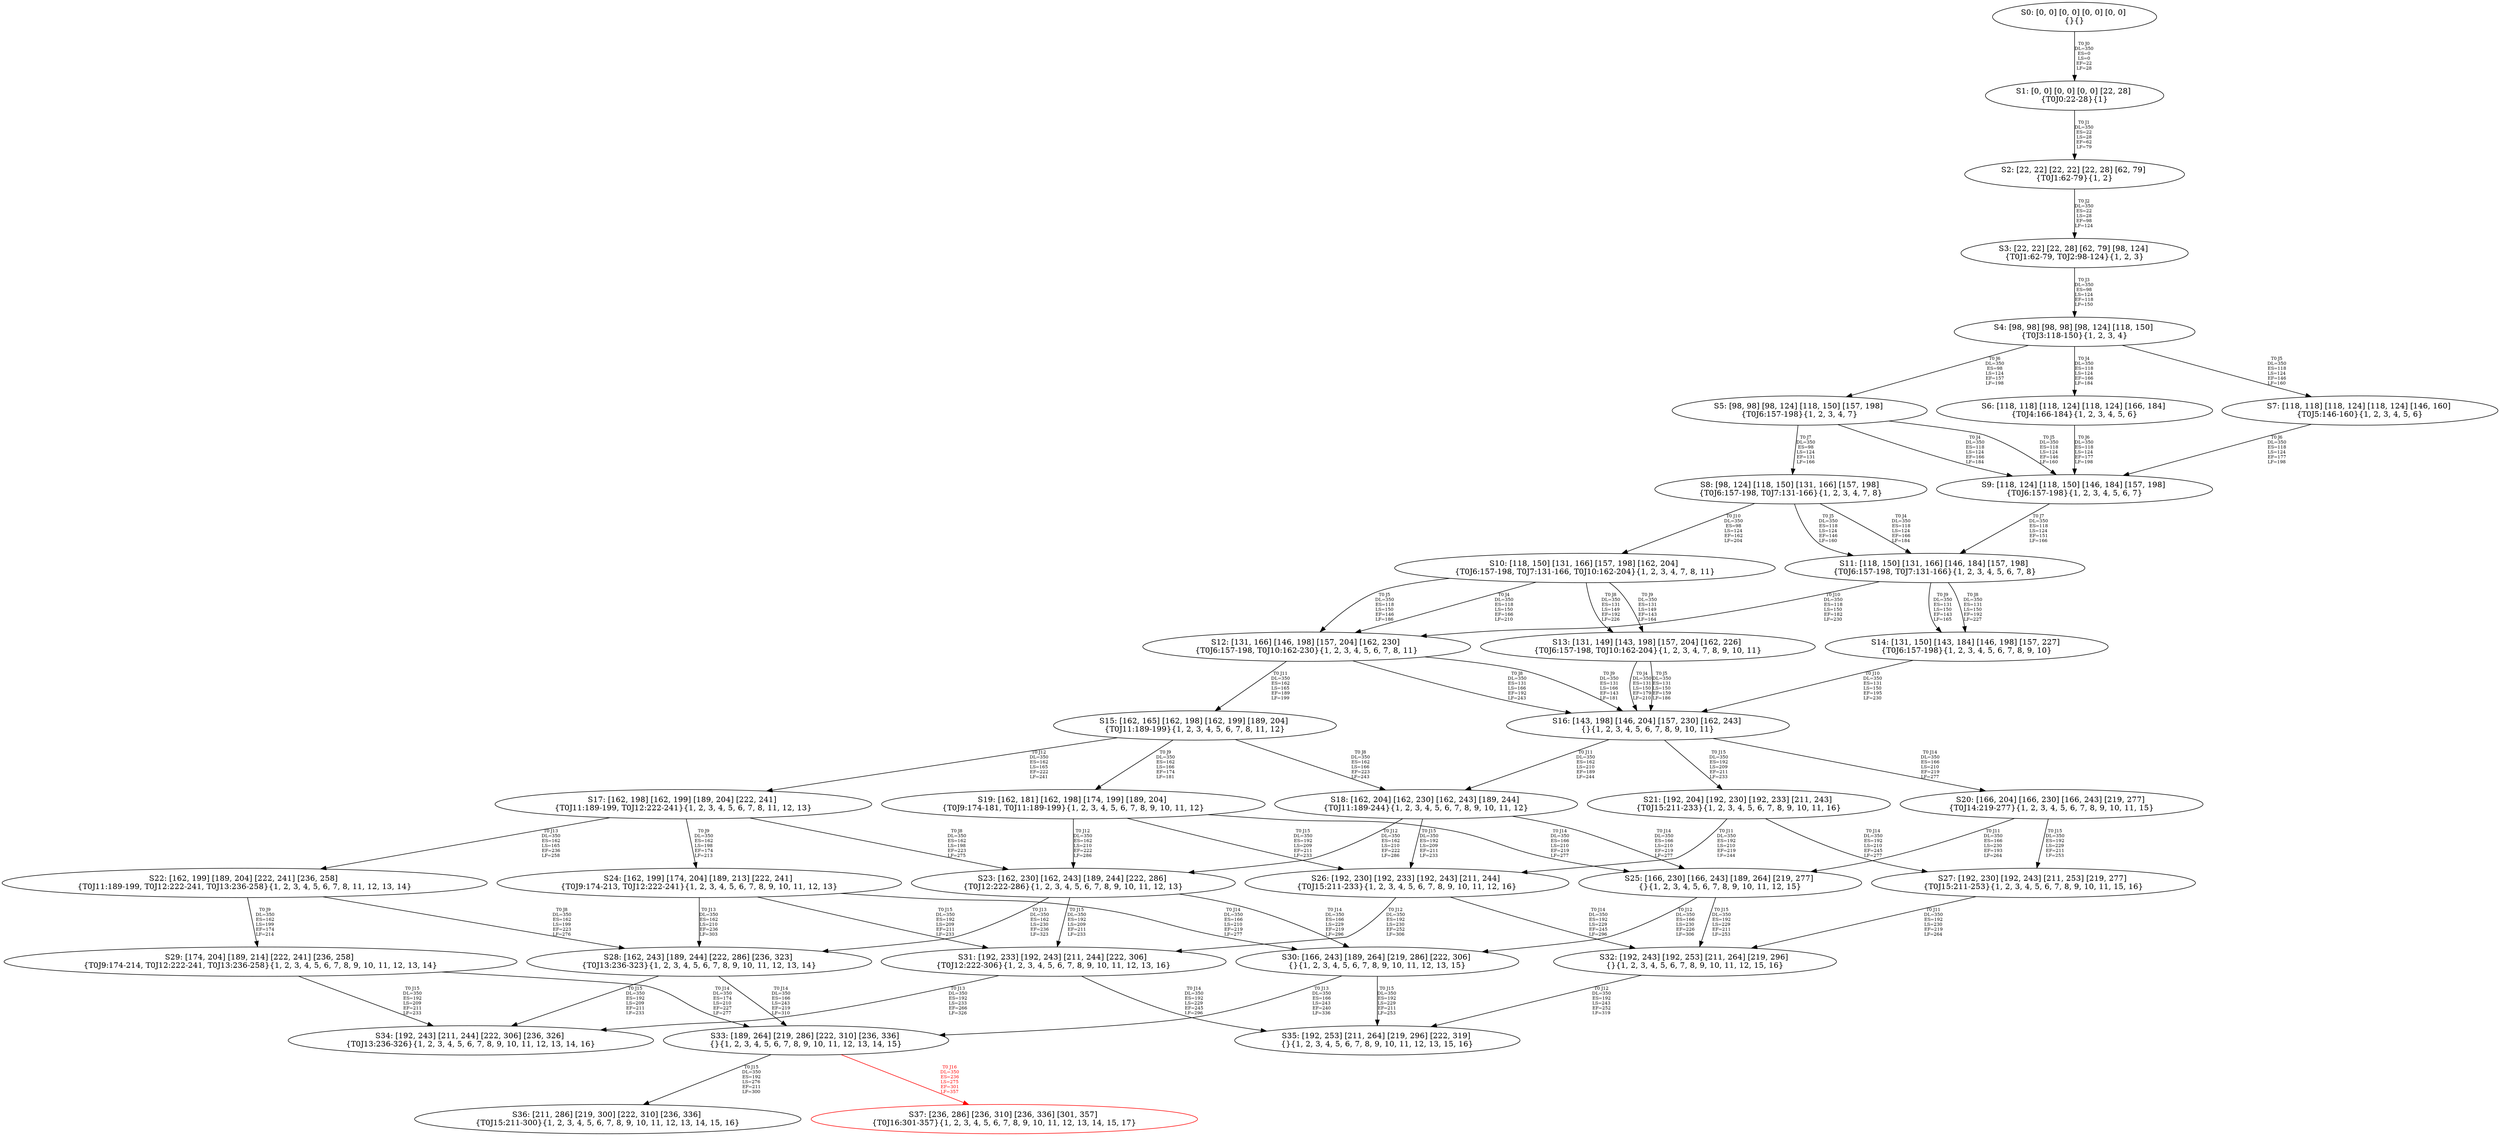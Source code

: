 digraph {
	S0[label="S0: [0, 0] [0, 0] [0, 0] [0, 0] \n{}{}"];
	S1[label="S1: [0, 0] [0, 0] [0, 0] [22, 28] \n{T0J0:22-28}{1}"];
	S2[label="S2: [22, 22] [22, 22] [22, 28] [62, 79] \n{T0J1:62-79}{1, 2}"];
	S3[label="S3: [22, 22] [22, 28] [62, 79] [98, 124] \n{T0J1:62-79, T0J2:98-124}{1, 2, 3}"];
	S4[label="S4: [98, 98] [98, 98] [98, 124] [118, 150] \n{T0J3:118-150}{1, 2, 3, 4}"];
	S5[label="S5: [98, 98] [98, 124] [118, 150] [157, 198] \n{T0J6:157-198}{1, 2, 3, 4, 7}"];
	S6[label="S6: [118, 118] [118, 124] [118, 124] [166, 184] \n{T0J4:166-184}{1, 2, 3, 4, 5, 6}"];
	S7[label="S7: [118, 118] [118, 124] [118, 124] [146, 160] \n{T0J5:146-160}{1, 2, 3, 4, 5, 6}"];
	S8[label="S8: [98, 124] [118, 150] [131, 166] [157, 198] \n{T0J6:157-198, T0J7:131-166}{1, 2, 3, 4, 7, 8}"];
	S9[label="S9: [118, 124] [118, 150] [146, 184] [157, 198] \n{T0J6:157-198}{1, 2, 3, 4, 5, 6, 7}"];
	S10[label="S10: [118, 150] [131, 166] [157, 198] [162, 204] \n{T0J6:157-198, T0J7:131-166, T0J10:162-204}{1, 2, 3, 4, 7, 8, 11}"];
	S11[label="S11: [118, 150] [131, 166] [146, 184] [157, 198] \n{T0J6:157-198, T0J7:131-166}{1, 2, 3, 4, 5, 6, 7, 8}"];
	S12[label="S12: [131, 166] [146, 198] [157, 204] [162, 230] \n{T0J6:157-198, T0J10:162-230}{1, 2, 3, 4, 5, 6, 7, 8, 11}"];
	S13[label="S13: [131, 149] [143, 198] [157, 204] [162, 226] \n{T0J6:157-198, T0J10:162-204}{1, 2, 3, 4, 7, 8, 9, 10, 11}"];
	S14[label="S14: [131, 150] [143, 184] [146, 198] [157, 227] \n{T0J6:157-198}{1, 2, 3, 4, 5, 6, 7, 8, 9, 10}"];
	S15[label="S15: [162, 165] [162, 198] [162, 199] [189, 204] \n{T0J11:189-199}{1, 2, 3, 4, 5, 6, 7, 8, 11, 12}"];
	S16[label="S16: [143, 198] [146, 204] [157, 230] [162, 243] \n{}{1, 2, 3, 4, 5, 6, 7, 8, 9, 10, 11}"];
	S17[label="S17: [162, 198] [162, 199] [189, 204] [222, 241] \n{T0J11:189-199, T0J12:222-241}{1, 2, 3, 4, 5, 6, 7, 8, 11, 12, 13}"];
	S18[label="S18: [162, 204] [162, 230] [162, 243] [189, 244] \n{T0J11:189-244}{1, 2, 3, 4, 5, 6, 7, 8, 9, 10, 11, 12}"];
	S19[label="S19: [162, 181] [162, 198] [174, 199] [189, 204] \n{T0J9:174-181, T0J11:189-199}{1, 2, 3, 4, 5, 6, 7, 8, 9, 10, 11, 12}"];
	S20[label="S20: [166, 204] [166, 230] [166, 243] [219, 277] \n{T0J14:219-277}{1, 2, 3, 4, 5, 6, 7, 8, 9, 10, 11, 15}"];
	S21[label="S21: [192, 204] [192, 230] [192, 233] [211, 243] \n{T0J15:211-233}{1, 2, 3, 4, 5, 6, 7, 8, 9, 10, 11, 16}"];
	S22[label="S22: [162, 199] [189, 204] [222, 241] [236, 258] \n{T0J11:189-199, T0J12:222-241, T0J13:236-258}{1, 2, 3, 4, 5, 6, 7, 8, 11, 12, 13, 14}"];
	S23[label="S23: [162, 230] [162, 243] [189, 244] [222, 286] \n{T0J12:222-286}{1, 2, 3, 4, 5, 6, 7, 8, 9, 10, 11, 12, 13}"];
	S24[label="S24: [162, 199] [174, 204] [189, 213] [222, 241] \n{T0J9:174-213, T0J12:222-241}{1, 2, 3, 4, 5, 6, 7, 8, 9, 10, 11, 12, 13}"];
	S25[label="S25: [166, 230] [166, 243] [189, 264] [219, 277] \n{}{1, 2, 3, 4, 5, 6, 7, 8, 9, 10, 11, 12, 15}"];
	S26[label="S26: [192, 230] [192, 233] [192, 243] [211, 244] \n{T0J15:211-233}{1, 2, 3, 4, 5, 6, 7, 8, 9, 10, 11, 12, 16}"];
	S27[label="S27: [192, 230] [192, 243] [211, 253] [219, 277] \n{T0J15:211-253}{1, 2, 3, 4, 5, 6, 7, 8, 9, 10, 11, 15, 16}"];
	S28[label="S28: [162, 243] [189, 244] [222, 286] [236, 323] \n{T0J13:236-323}{1, 2, 3, 4, 5, 6, 7, 8, 9, 10, 11, 12, 13, 14}"];
	S29[label="S29: [174, 204] [189, 214] [222, 241] [236, 258] \n{T0J9:174-214, T0J12:222-241, T0J13:236-258}{1, 2, 3, 4, 5, 6, 7, 8, 9, 10, 11, 12, 13, 14}"];
	S30[label="S30: [166, 243] [189, 264] [219, 286] [222, 306] \n{}{1, 2, 3, 4, 5, 6, 7, 8, 9, 10, 11, 12, 13, 15}"];
	S31[label="S31: [192, 233] [192, 243] [211, 244] [222, 306] \n{T0J12:222-306}{1, 2, 3, 4, 5, 6, 7, 8, 9, 10, 11, 12, 13, 16}"];
	S32[label="S32: [192, 243] [192, 253] [211, 264] [219, 296] \n{}{1, 2, 3, 4, 5, 6, 7, 8, 9, 10, 11, 12, 15, 16}"];
	S33[label="S33: [189, 264] [219, 286] [222, 310] [236, 336] \n{}{1, 2, 3, 4, 5, 6, 7, 8, 9, 10, 11, 12, 13, 14, 15}"];
	S34[label="S34: [192, 243] [211, 244] [222, 306] [236, 326] \n{T0J13:236-326}{1, 2, 3, 4, 5, 6, 7, 8, 9, 10, 11, 12, 13, 14, 16}"];
	S35[label="S35: [192, 253] [211, 264] [219, 296] [222, 319] \n{}{1, 2, 3, 4, 5, 6, 7, 8, 9, 10, 11, 12, 13, 15, 16}"];
	S36[label="S36: [211, 286] [219, 300] [222, 310] [236, 336] \n{T0J15:211-300}{1, 2, 3, 4, 5, 6, 7, 8, 9, 10, 11, 12, 13, 14, 15, 16}"];
	S37[label="S37: [236, 286] [236, 310] [236, 336] [301, 357] \n{T0J16:301-357}{1, 2, 3, 4, 5, 6, 7, 8, 9, 10, 11, 12, 13, 14, 15, 17}"];
	S0 -> S1[label="T0 J0\nDL=350\nES=0\nLS=0\nEF=22\nLF=28",fontsize=8];
	S1 -> S2[label="T0 J1\nDL=350\nES=22\nLS=28\nEF=62\nLF=79",fontsize=8];
	S2 -> S3[label="T0 J2\nDL=350\nES=22\nLS=28\nEF=98\nLF=124",fontsize=8];
	S3 -> S4[label="T0 J3\nDL=350\nES=98\nLS=124\nEF=118\nLF=150",fontsize=8];
	S4 -> S6[label="T0 J4\nDL=350\nES=118\nLS=124\nEF=166\nLF=184",fontsize=8];
	S4 -> S7[label="T0 J5\nDL=350\nES=118\nLS=124\nEF=146\nLF=160",fontsize=8];
	S4 -> S5[label="T0 J6\nDL=350\nES=98\nLS=124\nEF=157\nLF=198",fontsize=8];
	S5 -> S9[label="T0 J4\nDL=350\nES=118\nLS=124\nEF=166\nLF=184",fontsize=8];
	S5 -> S9[label="T0 J5\nDL=350\nES=118\nLS=124\nEF=146\nLF=160",fontsize=8];
	S5 -> S8[label="T0 J7\nDL=350\nES=98\nLS=124\nEF=131\nLF=166",fontsize=8];
	S6 -> S9[label="T0 J6\nDL=350\nES=118\nLS=124\nEF=177\nLF=198",fontsize=8];
	S7 -> S9[label="T0 J6\nDL=350\nES=118\nLS=124\nEF=177\nLF=198",fontsize=8];
	S8 -> S11[label="T0 J4\nDL=350\nES=118\nLS=124\nEF=166\nLF=184",fontsize=8];
	S8 -> S11[label="T0 J5\nDL=350\nES=118\nLS=124\nEF=146\nLF=160",fontsize=8];
	S8 -> S10[label="T0 J10\nDL=350\nES=98\nLS=124\nEF=162\nLF=204",fontsize=8];
	S9 -> S11[label="T0 J7\nDL=350\nES=118\nLS=124\nEF=151\nLF=166",fontsize=8];
	S10 -> S12[label="T0 J4\nDL=350\nES=118\nLS=150\nEF=166\nLF=210",fontsize=8];
	S10 -> S12[label="T0 J5\nDL=350\nES=118\nLS=150\nEF=146\nLF=186",fontsize=8];
	S10 -> S13[label="T0 J8\nDL=350\nES=131\nLS=149\nEF=192\nLF=226",fontsize=8];
	S10 -> S13[label="T0 J9\nDL=350\nES=131\nLS=149\nEF=143\nLF=164",fontsize=8];
	S11 -> S14[label="T0 J8\nDL=350\nES=131\nLS=150\nEF=192\nLF=227",fontsize=8];
	S11 -> S14[label="T0 J9\nDL=350\nES=131\nLS=150\nEF=143\nLF=165",fontsize=8];
	S11 -> S12[label="T0 J10\nDL=350\nES=118\nLS=150\nEF=182\nLF=230",fontsize=8];
	S12 -> S16[label="T0 J8\nDL=350\nES=131\nLS=166\nEF=192\nLF=243",fontsize=8];
	S12 -> S16[label="T0 J9\nDL=350\nES=131\nLS=166\nEF=143\nLF=181",fontsize=8];
	S12 -> S15[label="T0 J11\nDL=350\nES=162\nLS=165\nEF=189\nLF=199",fontsize=8];
	S13 -> S16[label="T0 J4\nDL=350\nES=131\nLS=150\nEF=179\nLF=210",fontsize=8];
	S13 -> S16[label="T0 J5\nDL=350\nES=131\nLS=150\nEF=159\nLF=186",fontsize=8];
	S14 -> S16[label="T0 J10\nDL=350\nES=131\nLS=150\nEF=195\nLF=230",fontsize=8];
	S15 -> S18[label="T0 J8\nDL=350\nES=162\nLS=166\nEF=223\nLF=243",fontsize=8];
	S15 -> S19[label="T0 J9\nDL=350\nES=162\nLS=166\nEF=174\nLF=181",fontsize=8];
	S15 -> S17[label="T0 J12\nDL=350\nES=162\nLS=165\nEF=222\nLF=241",fontsize=8];
	S16 -> S18[label="T0 J11\nDL=350\nES=162\nLS=210\nEF=189\nLF=244",fontsize=8];
	S16 -> S20[label="T0 J14\nDL=350\nES=166\nLS=210\nEF=219\nLF=277",fontsize=8];
	S16 -> S21[label="T0 J15\nDL=350\nES=192\nLS=209\nEF=211\nLF=233",fontsize=8];
	S17 -> S23[label="T0 J8\nDL=350\nES=162\nLS=198\nEF=223\nLF=275",fontsize=8];
	S17 -> S24[label="T0 J9\nDL=350\nES=162\nLS=198\nEF=174\nLF=213",fontsize=8];
	S17 -> S22[label="T0 J13\nDL=350\nES=162\nLS=165\nEF=236\nLF=258",fontsize=8];
	S18 -> S23[label="T0 J12\nDL=350\nES=162\nLS=210\nEF=222\nLF=286",fontsize=8];
	S18 -> S25[label="T0 J14\nDL=350\nES=166\nLS=210\nEF=219\nLF=277",fontsize=8];
	S18 -> S26[label="T0 J15\nDL=350\nES=192\nLS=209\nEF=211\nLF=233",fontsize=8];
	S19 -> S23[label="T0 J12\nDL=350\nES=162\nLS=210\nEF=222\nLF=286",fontsize=8];
	S19 -> S25[label="T0 J14\nDL=350\nES=166\nLS=210\nEF=219\nLF=277",fontsize=8];
	S19 -> S26[label="T0 J15\nDL=350\nES=192\nLS=209\nEF=211\nLF=233",fontsize=8];
	S20 -> S25[label="T0 J11\nDL=350\nES=166\nLS=230\nEF=193\nLF=264",fontsize=8];
	S20 -> S27[label="T0 J15\nDL=350\nES=192\nLS=229\nEF=211\nLF=253",fontsize=8];
	S21 -> S26[label="T0 J11\nDL=350\nES=192\nLS=210\nEF=219\nLF=244",fontsize=8];
	S21 -> S27[label="T0 J14\nDL=350\nES=192\nLS=210\nEF=245\nLF=277",fontsize=8];
	S22 -> S28[label="T0 J8\nDL=350\nES=162\nLS=199\nEF=223\nLF=276",fontsize=8];
	S22 -> S29[label="T0 J9\nDL=350\nES=162\nLS=199\nEF=174\nLF=214",fontsize=8];
	S23 -> S28[label="T0 J13\nDL=350\nES=162\nLS=230\nEF=236\nLF=323",fontsize=8];
	S23 -> S30[label="T0 J14\nDL=350\nES=166\nLS=229\nEF=219\nLF=296",fontsize=8];
	S23 -> S31[label="T0 J15\nDL=350\nES=192\nLS=209\nEF=211\nLF=233",fontsize=8];
	S24 -> S28[label="T0 J13\nDL=350\nES=162\nLS=210\nEF=236\nLF=303",fontsize=8];
	S24 -> S30[label="T0 J14\nDL=350\nES=166\nLS=210\nEF=219\nLF=277",fontsize=8];
	S24 -> S31[label="T0 J15\nDL=350\nES=192\nLS=209\nEF=211\nLF=233",fontsize=8];
	S25 -> S30[label="T0 J12\nDL=350\nES=166\nLS=230\nEF=226\nLF=306",fontsize=8];
	S25 -> S32[label="T0 J15\nDL=350\nES=192\nLS=229\nEF=211\nLF=253",fontsize=8];
	S26 -> S31[label="T0 J12\nDL=350\nES=192\nLS=230\nEF=252\nLF=306",fontsize=8];
	S26 -> S32[label="T0 J14\nDL=350\nES=192\nLS=229\nEF=245\nLF=296",fontsize=8];
	S27 -> S32[label="T0 J11\nDL=350\nES=192\nLS=230\nEF=219\nLF=264",fontsize=8];
	S28 -> S33[label="T0 J14\nDL=350\nES=166\nLS=243\nEF=219\nLF=310",fontsize=8];
	S28 -> S34[label="T0 J15\nDL=350\nES=192\nLS=209\nEF=211\nLF=233",fontsize=8];
	S29 -> S33[label="T0 J14\nDL=350\nES=174\nLS=210\nEF=227\nLF=277",fontsize=8];
	S29 -> S34[label="T0 J15\nDL=350\nES=192\nLS=209\nEF=211\nLF=233",fontsize=8];
	S30 -> S33[label="T0 J13\nDL=350\nES=166\nLS=243\nEF=240\nLF=336",fontsize=8];
	S30 -> S35[label="T0 J15\nDL=350\nES=192\nLS=229\nEF=211\nLF=253",fontsize=8];
	S31 -> S34[label="T0 J13\nDL=350\nES=192\nLS=233\nEF=266\nLF=326",fontsize=8];
	S31 -> S35[label="T0 J14\nDL=350\nES=192\nLS=229\nEF=245\nLF=296",fontsize=8];
	S32 -> S35[label="T0 J12\nDL=350\nES=192\nLS=243\nEF=252\nLF=319",fontsize=8];
	S33 -> S36[label="T0 J15\nDL=350\nES=192\nLS=276\nEF=211\nLF=300",fontsize=8];
	S33 -> S37[label="T0 J16\nDL=350\nES=236\nLS=275\nEF=301\nLF=357",color=Red,fontcolor=Red,fontsize=8];
S37[color=Red];
}
